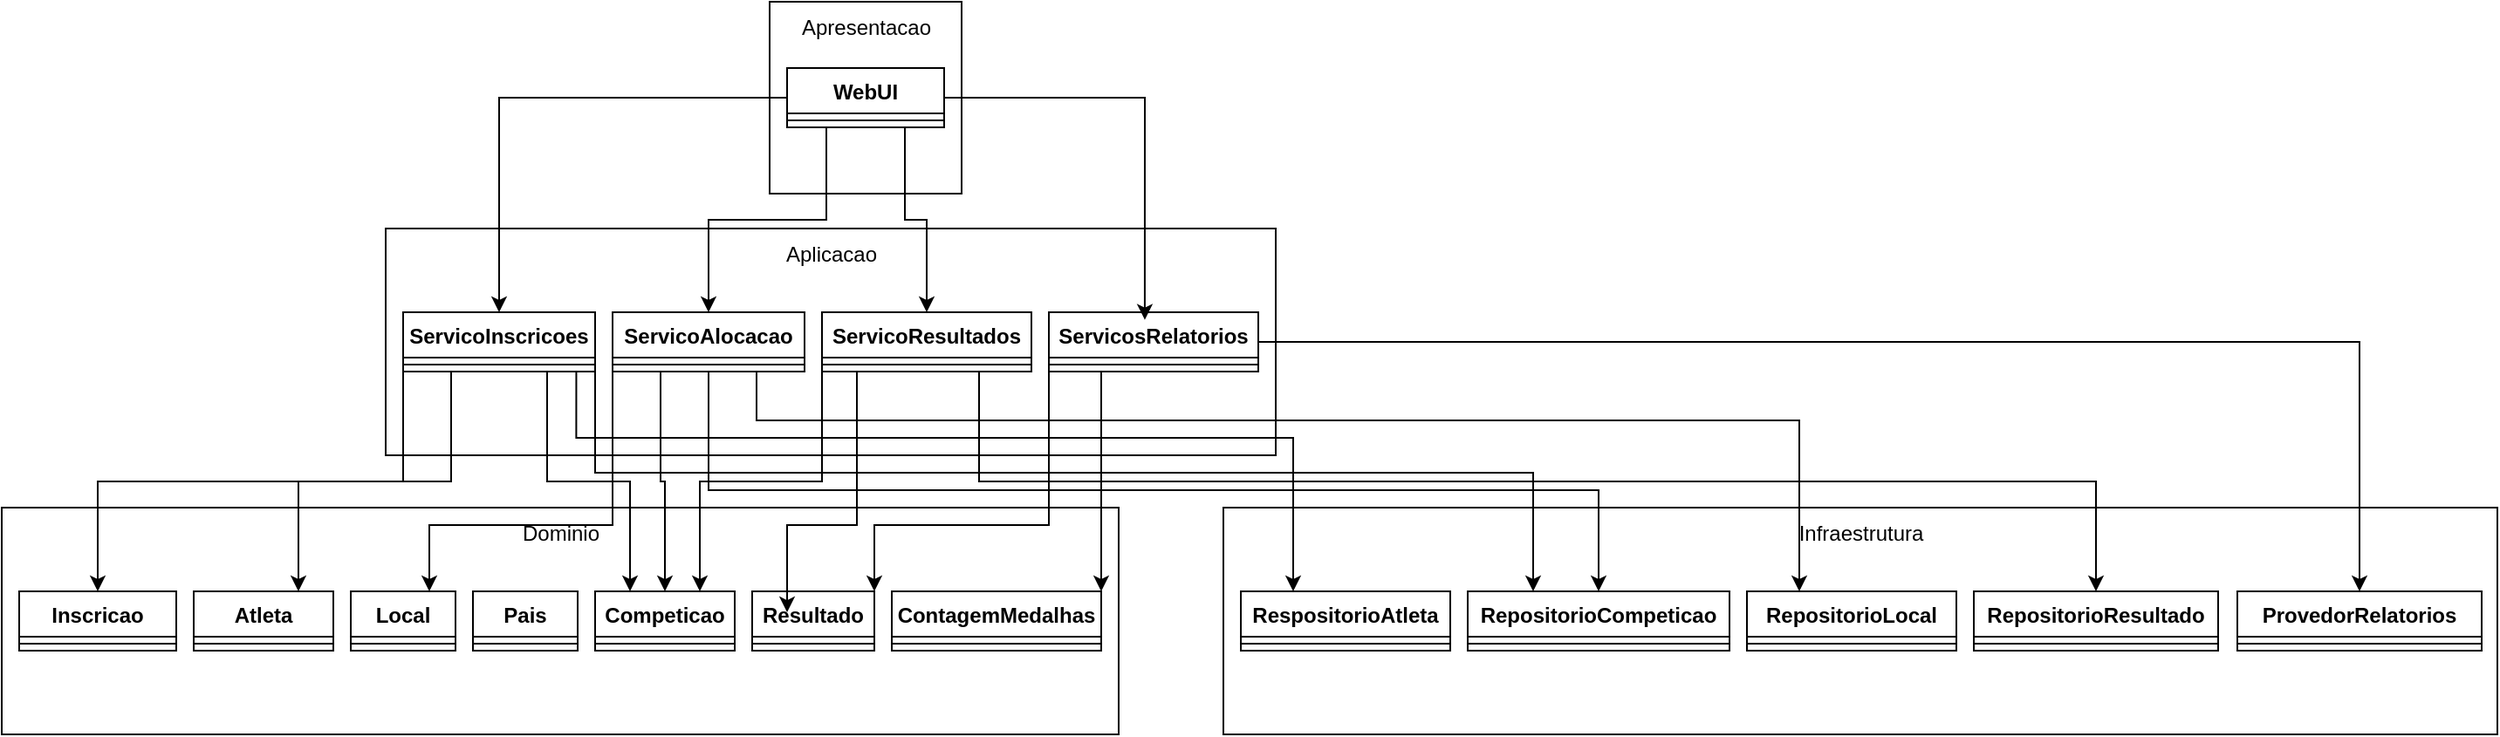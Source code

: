 <mxfile version="28.2.5">
  <diagram name="Página-1" id="3dMRRpNC93atFpWRxJ5C">
    <mxGraphModel dx="2015" dy="741" grid="1" gridSize="10" guides="1" tooltips="1" connect="1" arrows="1" fold="1" page="1" pageScale="1" pageWidth="827" pageHeight="1169" math="0" shadow="0">
      <root>
        <mxCell id="0" />
        <mxCell id="1" parent="0" />
        <mxCell id="x2BgTqmQhDXGzZZhITCt-1" value="" style="whiteSpace=wrap;html=1;aspect=fixed;" vertex="1" parent="1">
          <mxGeometry x="330" y="150" width="110" height="110" as="geometry" />
        </mxCell>
        <mxCell id="x2BgTqmQhDXGzZZhITCt-2" value="Apresentacao" style="text;html=1;align=center;verticalAlign=middle;resizable=0;points=[];autosize=1;strokeColor=none;fillColor=none;" vertex="1" parent="1">
          <mxGeometry x="335" y="150" width="100" height="30" as="geometry" />
        </mxCell>
        <mxCell id="x2BgTqmQhDXGzZZhITCt-3" value="WebUI" style="swimlane;fontStyle=1;align=center;verticalAlign=top;childLayout=stackLayout;horizontal=1;startSize=26;horizontalStack=0;resizeParent=1;resizeParentMax=0;resizeLast=0;collapsible=1;marginBottom=0;whiteSpace=wrap;html=1;" vertex="1" parent="1">
          <mxGeometry x="340" y="188" width="90" height="34" as="geometry" />
        </mxCell>
        <mxCell id="x2BgTqmQhDXGzZZhITCt-5" value="" style="line;strokeWidth=1;fillColor=none;align=left;verticalAlign=middle;spacingTop=-1;spacingLeft=3;spacingRight=3;rotatable=0;labelPosition=right;points=[];portConstraint=eastwest;strokeColor=inherit;" vertex="1" parent="x2BgTqmQhDXGzZZhITCt-3">
          <mxGeometry y="26" width="90" height="8" as="geometry" />
        </mxCell>
        <mxCell id="x2BgTqmQhDXGzZZhITCt-11" value="" style="rounded=0;whiteSpace=wrap;html=1;" vertex="1" parent="1">
          <mxGeometry x="110" y="280" width="510" height="130" as="geometry" />
        </mxCell>
        <mxCell id="x2BgTqmQhDXGzZZhITCt-12" value="ServicoInscricoes" style="swimlane;fontStyle=1;align=center;verticalAlign=top;childLayout=stackLayout;horizontal=1;startSize=26;horizontalStack=0;resizeParent=1;resizeParentMax=0;resizeLast=0;collapsible=1;marginBottom=0;whiteSpace=wrap;html=1;" vertex="1" parent="1">
          <mxGeometry x="120" y="328" width="110" height="34" as="geometry">
            <mxRectangle x="80" y="328" width="130" height="30" as="alternateBounds" />
          </mxGeometry>
        </mxCell>
        <mxCell id="x2BgTqmQhDXGzZZhITCt-13" value="" style="line;strokeWidth=1;fillColor=none;align=left;verticalAlign=middle;spacingTop=-1;spacingLeft=3;spacingRight=3;rotatable=0;labelPosition=right;points=[];portConstraint=eastwest;strokeColor=inherit;" vertex="1" parent="x2BgTqmQhDXGzZZhITCt-12">
          <mxGeometry y="26" width="110" height="8" as="geometry" />
        </mxCell>
        <mxCell id="x2BgTqmQhDXGzZZhITCt-14" value="Aplicacao" style="text;html=1;align=center;verticalAlign=middle;resizable=0;points=[];autosize=1;strokeColor=none;fillColor=none;" vertex="1" parent="1">
          <mxGeometry x="325" y="280" width="80" height="30" as="geometry" />
        </mxCell>
        <mxCell id="x2BgTqmQhDXGzZZhITCt-15" value="ServicoAlocacao" style="swimlane;fontStyle=1;align=center;verticalAlign=top;childLayout=stackLayout;horizontal=1;startSize=26;horizontalStack=0;resizeParent=1;resizeParentMax=0;resizeLast=0;collapsible=1;marginBottom=0;whiteSpace=wrap;html=1;" vertex="1" parent="1">
          <mxGeometry x="240" y="328" width="110" height="34" as="geometry" />
        </mxCell>
        <mxCell id="x2BgTqmQhDXGzZZhITCt-16" value="" style="line;strokeWidth=1;fillColor=none;align=left;verticalAlign=middle;spacingTop=-1;spacingLeft=3;spacingRight=3;rotatable=0;labelPosition=right;points=[];portConstraint=eastwest;strokeColor=inherit;" vertex="1" parent="x2BgTqmQhDXGzZZhITCt-15">
          <mxGeometry y="26" width="110" height="8" as="geometry" />
        </mxCell>
        <mxCell id="x2BgTqmQhDXGzZZhITCt-17" value="ServicoResultados" style="swimlane;fontStyle=1;align=center;verticalAlign=top;childLayout=stackLayout;horizontal=1;startSize=26;horizontalStack=0;resizeParent=1;resizeParentMax=0;resizeLast=0;collapsible=1;marginBottom=0;whiteSpace=wrap;html=1;" vertex="1" parent="1">
          <mxGeometry x="360" y="328" width="120" height="34" as="geometry" />
        </mxCell>
        <mxCell id="x2BgTqmQhDXGzZZhITCt-18" value="" style="line;strokeWidth=1;fillColor=none;align=left;verticalAlign=middle;spacingTop=-1;spacingLeft=3;spacingRight=3;rotatable=0;labelPosition=right;points=[];portConstraint=eastwest;strokeColor=inherit;" vertex="1" parent="x2BgTqmQhDXGzZZhITCt-17">
          <mxGeometry y="26" width="120" height="8" as="geometry" />
        </mxCell>
        <mxCell id="x2BgTqmQhDXGzZZhITCt-20" value="ServicosRelatorios" style="swimlane;fontStyle=1;align=center;verticalAlign=top;childLayout=stackLayout;horizontal=1;startSize=26;horizontalStack=0;resizeParent=1;resizeParentMax=0;resizeLast=0;collapsible=1;marginBottom=0;whiteSpace=wrap;html=1;" vertex="1" parent="1">
          <mxGeometry x="490" y="328" width="120" height="34" as="geometry" />
        </mxCell>
        <mxCell id="x2BgTqmQhDXGzZZhITCt-21" value="" style="line;strokeWidth=1;fillColor=none;align=left;verticalAlign=middle;spacingTop=-1;spacingLeft=3;spacingRight=3;rotatable=0;labelPosition=right;points=[];portConstraint=eastwest;strokeColor=inherit;" vertex="1" parent="x2BgTqmQhDXGzZZhITCt-20">
          <mxGeometry y="26" width="120" height="8" as="geometry" />
        </mxCell>
        <mxCell id="x2BgTqmQhDXGzZZhITCt-24" value="" style="rounded=0;whiteSpace=wrap;html=1;" vertex="1" parent="1">
          <mxGeometry x="-110" y="440" width="640" height="130" as="geometry" />
        </mxCell>
        <mxCell id="x2BgTqmQhDXGzZZhITCt-25" value="Inscricao" style="swimlane;fontStyle=1;align=center;verticalAlign=top;childLayout=stackLayout;horizontal=1;startSize=26;horizontalStack=0;resizeParent=1;resizeParentMax=0;resizeLast=0;collapsible=1;marginBottom=0;whiteSpace=wrap;html=1;" vertex="1" parent="1">
          <mxGeometry x="-100" y="488" width="90" height="34" as="geometry">
            <mxRectangle x="80" y="328" width="130" height="30" as="alternateBounds" />
          </mxGeometry>
        </mxCell>
        <mxCell id="x2BgTqmQhDXGzZZhITCt-26" value="" style="line;strokeWidth=1;fillColor=none;align=left;verticalAlign=middle;spacingTop=-1;spacingLeft=3;spacingRight=3;rotatable=0;labelPosition=right;points=[];portConstraint=eastwest;strokeColor=inherit;" vertex="1" parent="x2BgTqmQhDXGzZZhITCt-25">
          <mxGeometry y="26" width="90" height="8" as="geometry" />
        </mxCell>
        <mxCell id="x2BgTqmQhDXGzZZhITCt-27" value="Dominio" style="text;html=1;align=center;verticalAlign=middle;resizable=0;points=[];autosize=1;strokeColor=none;fillColor=none;" vertex="1" parent="1">
          <mxGeometry x="175" y="440" width="70" height="30" as="geometry" />
        </mxCell>
        <mxCell id="x2BgTqmQhDXGzZZhITCt-28" value="Atleta" style="swimlane;fontStyle=1;align=center;verticalAlign=top;childLayout=stackLayout;horizontal=1;startSize=26;horizontalStack=0;resizeParent=1;resizeParentMax=0;resizeLast=0;collapsible=1;marginBottom=0;whiteSpace=wrap;html=1;" vertex="1" parent="1">
          <mxGeometry y="488" width="80" height="34" as="geometry" />
        </mxCell>
        <mxCell id="x2BgTqmQhDXGzZZhITCt-29" value="" style="line;strokeWidth=1;fillColor=none;align=left;verticalAlign=middle;spacingTop=-1;spacingLeft=3;spacingRight=3;rotatable=0;labelPosition=right;points=[];portConstraint=eastwest;strokeColor=inherit;" vertex="1" parent="x2BgTqmQhDXGzZZhITCt-28">
          <mxGeometry y="26" width="80" height="8" as="geometry" />
        </mxCell>
        <mxCell id="x2BgTqmQhDXGzZZhITCt-30" value="Local" style="swimlane;fontStyle=1;align=center;verticalAlign=top;childLayout=stackLayout;horizontal=1;startSize=26;horizontalStack=0;resizeParent=1;resizeParentMax=0;resizeLast=0;collapsible=1;marginBottom=0;whiteSpace=wrap;html=1;" vertex="1" parent="1">
          <mxGeometry x="90" y="488" width="60" height="34" as="geometry" />
        </mxCell>
        <mxCell id="x2BgTqmQhDXGzZZhITCt-31" value="" style="line;strokeWidth=1;fillColor=none;align=left;verticalAlign=middle;spacingTop=-1;spacingLeft=3;spacingRight=3;rotatable=0;labelPosition=right;points=[];portConstraint=eastwest;strokeColor=inherit;" vertex="1" parent="x2BgTqmQhDXGzZZhITCt-30">
          <mxGeometry y="26" width="60" height="8" as="geometry" />
        </mxCell>
        <mxCell id="x2BgTqmQhDXGzZZhITCt-32" value="Pais" style="swimlane;fontStyle=1;align=center;verticalAlign=top;childLayout=stackLayout;horizontal=1;startSize=26;horizontalStack=0;resizeParent=1;resizeParentMax=0;resizeLast=0;collapsible=1;marginBottom=0;whiteSpace=wrap;html=1;" vertex="1" parent="1">
          <mxGeometry x="160" y="488" width="60" height="34" as="geometry" />
        </mxCell>
        <mxCell id="x2BgTqmQhDXGzZZhITCt-33" value="" style="line;strokeWidth=1;fillColor=none;align=left;verticalAlign=middle;spacingTop=-1;spacingLeft=3;spacingRight=3;rotatable=0;labelPosition=right;points=[];portConstraint=eastwest;strokeColor=inherit;" vertex="1" parent="x2BgTqmQhDXGzZZhITCt-32">
          <mxGeometry y="26" width="60" height="8" as="geometry" />
        </mxCell>
        <mxCell id="x2BgTqmQhDXGzZZhITCt-44" value="Competicao" style="swimlane;fontStyle=1;align=center;verticalAlign=top;childLayout=stackLayout;horizontal=1;startSize=26;horizontalStack=0;resizeParent=1;resizeParentMax=0;resizeLast=0;collapsible=1;marginBottom=0;whiteSpace=wrap;html=1;" vertex="1" parent="1">
          <mxGeometry x="230" y="488" width="80" height="34" as="geometry" />
        </mxCell>
        <mxCell id="x2BgTqmQhDXGzZZhITCt-45" value="" style="line;strokeWidth=1;fillColor=none;align=left;verticalAlign=middle;spacingTop=-1;spacingLeft=3;spacingRight=3;rotatable=0;labelPosition=right;points=[];portConstraint=eastwest;strokeColor=inherit;" vertex="1" parent="x2BgTqmQhDXGzZZhITCt-44">
          <mxGeometry y="26" width="80" height="8" as="geometry" />
        </mxCell>
        <mxCell id="x2BgTqmQhDXGzZZhITCt-46" value="Resultado" style="swimlane;fontStyle=1;align=center;verticalAlign=top;childLayout=stackLayout;horizontal=1;startSize=26;horizontalStack=0;resizeParent=1;resizeParentMax=0;resizeLast=0;collapsible=1;marginBottom=0;whiteSpace=wrap;html=1;" vertex="1" parent="1">
          <mxGeometry x="320" y="488" width="70" height="34" as="geometry" />
        </mxCell>
        <mxCell id="x2BgTqmQhDXGzZZhITCt-47" value="" style="line;strokeWidth=1;fillColor=none;align=left;verticalAlign=middle;spacingTop=-1;spacingLeft=3;spacingRight=3;rotatable=0;labelPosition=right;points=[];portConstraint=eastwest;strokeColor=inherit;" vertex="1" parent="x2BgTqmQhDXGzZZhITCt-46">
          <mxGeometry y="26" width="70" height="8" as="geometry" />
        </mxCell>
        <mxCell id="x2BgTqmQhDXGzZZhITCt-48" value="ContagemMedalhas" style="swimlane;fontStyle=1;align=center;verticalAlign=top;childLayout=stackLayout;horizontal=1;startSize=26;horizontalStack=0;resizeParent=1;resizeParentMax=0;resizeLast=0;collapsible=1;marginBottom=0;whiteSpace=wrap;html=1;" vertex="1" parent="1">
          <mxGeometry x="400" y="488" width="120" height="34" as="geometry" />
        </mxCell>
        <mxCell id="x2BgTqmQhDXGzZZhITCt-49" value="" style="line;strokeWidth=1;fillColor=none;align=left;verticalAlign=middle;spacingTop=-1;spacingLeft=3;spacingRight=3;rotatable=0;labelPosition=right;points=[];portConstraint=eastwest;strokeColor=inherit;" vertex="1" parent="x2BgTqmQhDXGzZZhITCt-48">
          <mxGeometry y="26" width="120" height="8" as="geometry" />
        </mxCell>
        <mxCell id="x2BgTqmQhDXGzZZhITCt-50" value="" style="rounded=0;whiteSpace=wrap;html=1;" vertex="1" parent="1">
          <mxGeometry x="590" y="440" width="730" height="130" as="geometry" />
        </mxCell>
        <mxCell id="x2BgTqmQhDXGzZZhITCt-51" value="RespositorioAtleta" style="swimlane;fontStyle=1;align=center;verticalAlign=top;childLayout=stackLayout;horizontal=1;startSize=26;horizontalStack=0;resizeParent=1;resizeParentMax=0;resizeLast=0;collapsible=1;marginBottom=0;whiteSpace=wrap;html=1;" vertex="1" parent="1">
          <mxGeometry x="600" y="488" width="120" height="34" as="geometry">
            <mxRectangle x="80" y="328" width="130" height="30" as="alternateBounds" />
          </mxGeometry>
        </mxCell>
        <mxCell id="x2BgTqmQhDXGzZZhITCt-52" value="" style="line;strokeWidth=1;fillColor=none;align=left;verticalAlign=middle;spacingTop=-1;spacingLeft=3;spacingRight=3;rotatable=0;labelPosition=right;points=[];portConstraint=eastwest;strokeColor=inherit;" vertex="1" parent="x2BgTqmQhDXGzZZhITCt-51">
          <mxGeometry y="26" width="120" height="8" as="geometry" />
        </mxCell>
        <mxCell id="x2BgTqmQhDXGzZZhITCt-53" value="Infraestrutura" style="text;html=1;align=center;verticalAlign=middle;resizable=0;points=[];autosize=1;strokeColor=none;fillColor=none;" vertex="1" parent="1">
          <mxGeometry x="910" y="440" width="90" height="30" as="geometry" />
        </mxCell>
        <mxCell id="x2BgTqmQhDXGzZZhITCt-54" value="RepositorioCompeticao" style="swimlane;fontStyle=1;align=center;verticalAlign=top;childLayout=stackLayout;horizontal=1;startSize=26;horizontalStack=0;resizeParent=1;resizeParentMax=0;resizeLast=0;collapsible=1;marginBottom=0;whiteSpace=wrap;html=1;" vertex="1" parent="1">
          <mxGeometry x="730" y="488" width="150" height="34" as="geometry" />
        </mxCell>
        <mxCell id="x2BgTqmQhDXGzZZhITCt-55" value="" style="line;strokeWidth=1;fillColor=none;align=left;verticalAlign=middle;spacingTop=-1;spacingLeft=3;spacingRight=3;rotatable=0;labelPosition=right;points=[];portConstraint=eastwest;strokeColor=inherit;" vertex="1" parent="x2BgTqmQhDXGzZZhITCt-54">
          <mxGeometry y="26" width="150" height="8" as="geometry" />
        </mxCell>
        <mxCell id="x2BgTqmQhDXGzZZhITCt-56" value="RepositorioLocal" style="swimlane;fontStyle=1;align=center;verticalAlign=top;childLayout=stackLayout;horizontal=1;startSize=26;horizontalStack=0;resizeParent=1;resizeParentMax=0;resizeLast=0;collapsible=1;marginBottom=0;whiteSpace=wrap;html=1;" vertex="1" parent="1">
          <mxGeometry x="890" y="488" width="120" height="34" as="geometry" />
        </mxCell>
        <mxCell id="x2BgTqmQhDXGzZZhITCt-57" value="" style="line;strokeWidth=1;fillColor=none;align=left;verticalAlign=middle;spacingTop=-1;spacingLeft=3;spacingRight=3;rotatable=0;labelPosition=right;points=[];portConstraint=eastwest;strokeColor=inherit;" vertex="1" parent="x2BgTqmQhDXGzZZhITCt-56">
          <mxGeometry y="26" width="120" height="8" as="geometry" />
        </mxCell>
        <mxCell id="x2BgTqmQhDXGzZZhITCt-58" value="RepositorioResultado" style="swimlane;fontStyle=1;align=center;verticalAlign=top;childLayout=stackLayout;horizontal=1;startSize=26;horizontalStack=0;resizeParent=1;resizeParentMax=0;resizeLast=0;collapsible=1;marginBottom=0;whiteSpace=wrap;html=1;" vertex="1" parent="1">
          <mxGeometry x="1020" y="488" width="140" height="34" as="geometry" />
        </mxCell>
        <mxCell id="x2BgTqmQhDXGzZZhITCt-59" value="" style="line;strokeWidth=1;fillColor=none;align=left;verticalAlign=middle;spacingTop=-1;spacingLeft=3;spacingRight=3;rotatable=0;labelPosition=right;points=[];portConstraint=eastwest;strokeColor=inherit;" vertex="1" parent="x2BgTqmQhDXGzZZhITCt-58">
          <mxGeometry y="26" width="140" height="8" as="geometry" />
        </mxCell>
        <mxCell id="x2BgTqmQhDXGzZZhITCt-60" value="ProvedorRelatorios" style="swimlane;fontStyle=1;align=center;verticalAlign=top;childLayout=stackLayout;horizontal=1;startSize=26;horizontalStack=0;resizeParent=1;resizeParentMax=0;resizeLast=0;collapsible=1;marginBottom=0;whiteSpace=wrap;html=1;" vertex="1" parent="1">
          <mxGeometry x="1171" y="488" width="140" height="34" as="geometry" />
        </mxCell>
        <mxCell id="x2BgTqmQhDXGzZZhITCt-61" value="" style="line;strokeWidth=1;fillColor=none;align=left;verticalAlign=middle;spacingTop=-1;spacingLeft=3;spacingRight=3;rotatable=0;labelPosition=right;points=[];portConstraint=eastwest;strokeColor=inherit;" vertex="1" parent="x2BgTqmQhDXGzZZhITCt-60">
          <mxGeometry y="26" width="140" height="8" as="geometry" />
        </mxCell>
        <mxCell id="x2BgTqmQhDXGzZZhITCt-65" style="edgeStyle=orthogonalEdgeStyle;rounded=0;orthogonalLoop=1;jettySize=auto;html=1;exitX=1;exitY=0.5;exitDx=0;exitDy=0;entryX=0.458;entryY=0.127;entryDx=0;entryDy=0;entryPerimeter=0;" edge="1" parent="1" source="x2BgTqmQhDXGzZZhITCt-3" target="x2BgTqmQhDXGzZZhITCt-20">
          <mxGeometry relative="1" as="geometry" />
        </mxCell>
        <mxCell id="x2BgTqmQhDXGzZZhITCt-63" style="edgeStyle=orthogonalEdgeStyle;rounded=0;orthogonalLoop=1;jettySize=auto;html=1;exitX=0.25;exitY=1;exitDx=0;exitDy=0;" edge="1" parent="1" source="x2BgTqmQhDXGzZZhITCt-3" target="x2BgTqmQhDXGzZZhITCt-15">
          <mxGeometry relative="1" as="geometry" />
        </mxCell>
        <mxCell id="x2BgTqmQhDXGzZZhITCt-62" style="edgeStyle=orthogonalEdgeStyle;rounded=0;orthogonalLoop=1;jettySize=auto;html=1;exitX=0;exitY=0.5;exitDx=0;exitDy=0;entryX=0.5;entryY=0;entryDx=0;entryDy=0;" edge="1" parent="1" source="x2BgTqmQhDXGzZZhITCt-3" target="x2BgTqmQhDXGzZZhITCt-12">
          <mxGeometry relative="1" as="geometry" />
        </mxCell>
        <mxCell id="x2BgTqmQhDXGzZZhITCt-64" style="edgeStyle=orthogonalEdgeStyle;rounded=0;orthogonalLoop=1;jettySize=auto;html=1;exitX=0.75;exitY=1;exitDx=0;exitDy=0;entryX=0.5;entryY=0;entryDx=0;entryDy=0;" edge="1" parent="1" source="x2BgTqmQhDXGzZZhITCt-3" target="x2BgTqmQhDXGzZZhITCt-17">
          <mxGeometry relative="1" as="geometry" />
        </mxCell>
        <mxCell id="x2BgTqmQhDXGzZZhITCt-66" style="edgeStyle=orthogonalEdgeStyle;rounded=0;orthogonalLoop=1;jettySize=auto;html=1;exitX=0;exitY=1;exitDx=0;exitDy=0;entryX=0.5;entryY=0;entryDx=0;entryDy=0;" edge="1" parent="1" source="x2BgTqmQhDXGzZZhITCt-12" target="x2BgTqmQhDXGzZZhITCt-25">
          <mxGeometry relative="1" as="geometry" />
        </mxCell>
        <mxCell id="x2BgTqmQhDXGzZZhITCt-67" style="edgeStyle=orthogonalEdgeStyle;rounded=0;orthogonalLoop=1;jettySize=auto;html=1;exitX=0.25;exitY=1;exitDx=0;exitDy=0;entryX=0.75;entryY=0;entryDx=0;entryDy=0;" edge="1" parent="1" source="x2BgTqmQhDXGzZZhITCt-12" target="x2BgTqmQhDXGzZZhITCt-28">
          <mxGeometry relative="1" as="geometry" />
        </mxCell>
        <mxCell id="x2BgTqmQhDXGzZZhITCt-68" style="edgeStyle=orthogonalEdgeStyle;rounded=0;orthogonalLoop=1;jettySize=auto;html=1;exitX=0.75;exitY=1;exitDx=0;exitDy=0;entryX=0.25;entryY=0;entryDx=0;entryDy=0;" edge="1" parent="1" source="x2BgTqmQhDXGzZZhITCt-12" target="x2BgTqmQhDXGzZZhITCt-44">
          <mxGeometry relative="1" as="geometry" />
        </mxCell>
        <mxCell id="x2BgTqmQhDXGzZZhITCt-69" style="edgeStyle=orthogonalEdgeStyle;rounded=0;orthogonalLoop=1;jettySize=auto;html=1;exitX=0;exitY=1;exitDx=0;exitDy=0;entryX=0.75;entryY=0;entryDx=0;entryDy=0;" edge="1" parent="1" source="x2BgTqmQhDXGzZZhITCt-15" target="x2BgTqmQhDXGzZZhITCt-30">
          <mxGeometry relative="1" as="geometry">
            <Array as="points">
              <mxPoint x="240" y="450" />
              <mxPoint x="135" y="450" />
            </Array>
          </mxGeometry>
        </mxCell>
        <mxCell id="x2BgTqmQhDXGzZZhITCt-72" style="edgeStyle=orthogonalEdgeStyle;rounded=0;orthogonalLoop=1;jettySize=auto;html=1;exitX=0.25;exitY=1;exitDx=0;exitDy=0;entryX=0.5;entryY=0;entryDx=0;entryDy=0;" edge="1" parent="1" source="x2BgTqmQhDXGzZZhITCt-15" target="x2BgTqmQhDXGzZZhITCt-44">
          <mxGeometry relative="1" as="geometry" />
        </mxCell>
        <mxCell id="x2BgTqmQhDXGzZZhITCt-71" style="edgeStyle=orthogonalEdgeStyle;rounded=0;orthogonalLoop=1;jettySize=auto;html=1;exitX=0;exitY=1;exitDx=0;exitDy=0;entryX=0.75;entryY=0;entryDx=0;entryDy=0;" edge="1" parent="1" source="x2BgTqmQhDXGzZZhITCt-17" target="x2BgTqmQhDXGzZZhITCt-44">
          <mxGeometry relative="1" as="geometry" />
        </mxCell>
        <mxCell id="x2BgTqmQhDXGzZZhITCt-73" style="edgeStyle=orthogonalEdgeStyle;rounded=0;orthogonalLoop=1;jettySize=auto;html=1;exitX=0.25;exitY=1;exitDx=0;exitDy=0;entryX=0.286;entryY=0.353;entryDx=0;entryDy=0;entryPerimeter=0;" edge="1" parent="1" source="x2BgTqmQhDXGzZZhITCt-17" target="x2BgTqmQhDXGzZZhITCt-46">
          <mxGeometry relative="1" as="geometry">
            <Array as="points">
              <mxPoint x="380" y="362" />
              <mxPoint x="380" y="450" />
              <mxPoint x="340" y="450" />
            </Array>
          </mxGeometry>
        </mxCell>
        <mxCell id="x2BgTqmQhDXGzZZhITCt-74" style="edgeStyle=orthogonalEdgeStyle;rounded=0;orthogonalLoop=1;jettySize=auto;html=1;exitX=0;exitY=1;exitDx=0;exitDy=0;entryX=1;entryY=0;entryDx=0;entryDy=0;" edge="1" parent="1" source="x2BgTqmQhDXGzZZhITCt-20" target="x2BgTqmQhDXGzZZhITCt-46">
          <mxGeometry relative="1" as="geometry">
            <Array as="points">
              <mxPoint x="490" y="450" />
              <mxPoint x="390" y="450" />
            </Array>
          </mxGeometry>
        </mxCell>
        <mxCell id="x2BgTqmQhDXGzZZhITCt-75" style="edgeStyle=orthogonalEdgeStyle;rounded=0;orthogonalLoop=1;jettySize=auto;html=1;exitX=0.25;exitY=1;exitDx=0;exitDy=0;entryX=1;entryY=0;entryDx=0;entryDy=0;" edge="1" parent="1" source="x2BgTqmQhDXGzZZhITCt-20" target="x2BgTqmQhDXGzZZhITCt-48">
          <mxGeometry relative="1" as="geometry" />
        </mxCell>
        <mxCell id="x2BgTqmQhDXGzZZhITCt-76" style="edgeStyle=orthogonalEdgeStyle;rounded=0;orthogonalLoop=1;jettySize=auto;html=1;exitX=0.902;exitY=0.938;exitDx=0;exitDy=0;entryX=0.25;entryY=0;entryDx=0;entryDy=0;exitPerimeter=0;" edge="1" parent="1" source="x2BgTqmQhDXGzZZhITCt-13" target="x2BgTqmQhDXGzZZhITCt-51">
          <mxGeometry relative="1" as="geometry">
            <Array as="points">
              <mxPoint x="219" y="400" />
              <mxPoint x="630" y="400" />
            </Array>
          </mxGeometry>
        </mxCell>
        <mxCell id="x2BgTqmQhDXGzZZhITCt-77" style="edgeStyle=orthogonalEdgeStyle;rounded=0;orthogonalLoop=1;jettySize=auto;html=1;exitX=1;exitY=1;exitDx=0;exitDy=0;entryX=0.25;entryY=0;entryDx=0;entryDy=0;" edge="1" parent="1" source="x2BgTqmQhDXGzZZhITCt-12" target="x2BgTqmQhDXGzZZhITCt-54">
          <mxGeometry relative="1" as="geometry">
            <Array as="points">
              <mxPoint x="230" y="420" />
              <mxPoint x="768" y="420" />
            </Array>
          </mxGeometry>
        </mxCell>
        <mxCell id="x2BgTqmQhDXGzZZhITCt-78" style="edgeStyle=orthogonalEdgeStyle;rounded=0;orthogonalLoop=1;jettySize=auto;html=1;exitX=0.5;exitY=1;exitDx=0;exitDy=0;entryX=0.5;entryY=0;entryDx=0;entryDy=0;" edge="1" parent="1" source="x2BgTqmQhDXGzZZhITCt-15" target="x2BgTqmQhDXGzZZhITCt-54">
          <mxGeometry relative="1" as="geometry">
            <Array as="points">
              <mxPoint x="295" y="430" />
              <mxPoint x="805" y="430" />
            </Array>
          </mxGeometry>
        </mxCell>
        <mxCell id="x2BgTqmQhDXGzZZhITCt-79" style="edgeStyle=orthogonalEdgeStyle;rounded=0;orthogonalLoop=1;jettySize=auto;html=1;exitX=0.75;exitY=1;exitDx=0;exitDy=0;entryX=0.25;entryY=0;entryDx=0;entryDy=0;" edge="1" parent="1" source="x2BgTqmQhDXGzZZhITCt-15" target="x2BgTqmQhDXGzZZhITCt-56">
          <mxGeometry relative="1" as="geometry">
            <Array as="points">
              <mxPoint x="323" y="390" />
              <mxPoint x="920" y="390" />
            </Array>
          </mxGeometry>
        </mxCell>
        <mxCell id="x2BgTqmQhDXGzZZhITCt-80" style="edgeStyle=orthogonalEdgeStyle;rounded=0;orthogonalLoop=1;jettySize=auto;html=1;exitX=0.75;exitY=1;exitDx=0;exitDy=0;entryX=0.5;entryY=0;entryDx=0;entryDy=0;" edge="1" parent="1" source="x2BgTqmQhDXGzZZhITCt-17" target="x2BgTqmQhDXGzZZhITCt-58">
          <mxGeometry relative="1" as="geometry" />
        </mxCell>
        <mxCell id="x2BgTqmQhDXGzZZhITCt-81" style="edgeStyle=orthogonalEdgeStyle;rounded=0;orthogonalLoop=1;jettySize=auto;html=1;exitX=1;exitY=0.5;exitDx=0;exitDy=0;entryX=0.5;entryY=0;entryDx=0;entryDy=0;" edge="1" parent="1" source="x2BgTqmQhDXGzZZhITCt-20" target="x2BgTqmQhDXGzZZhITCt-60">
          <mxGeometry relative="1" as="geometry" />
        </mxCell>
      </root>
    </mxGraphModel>
  </diagram>
</mxfile>
